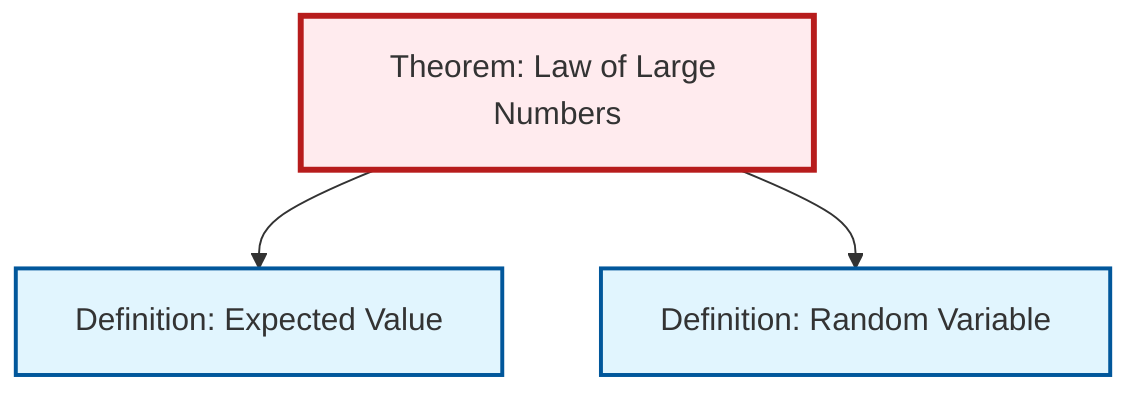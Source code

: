 graph TD
    classDef definition fill:#e1f5fe,stroke:#01579b,stroke-width:2px
    classDef theorem fill:#f3e5f5,stroke:#4a148c,stroke-width:2px
    classDef axiom fill:#fff3e0,stroke:#e65100,stroke-width:2px
    classDef example fill:#e8f5e9,stroke:#1b5e20,stroke-width:2px
    classDef current fill:#ffebee,stroke:#b71c1c,stroke-width:3px
    def-random-variable["Definition: Random Variable"]:::definition
    thm-law-of-large-numbers["Theorem: Law of Large Numbers"]:::theorem
    def-expectation["Definition: Expected Value"]:::definition
    thm-law-of-large-numbers --> def-expectation
    thm-law-of-large-numbers --> def-random-variable
    class thm-law-of-large-numbers current